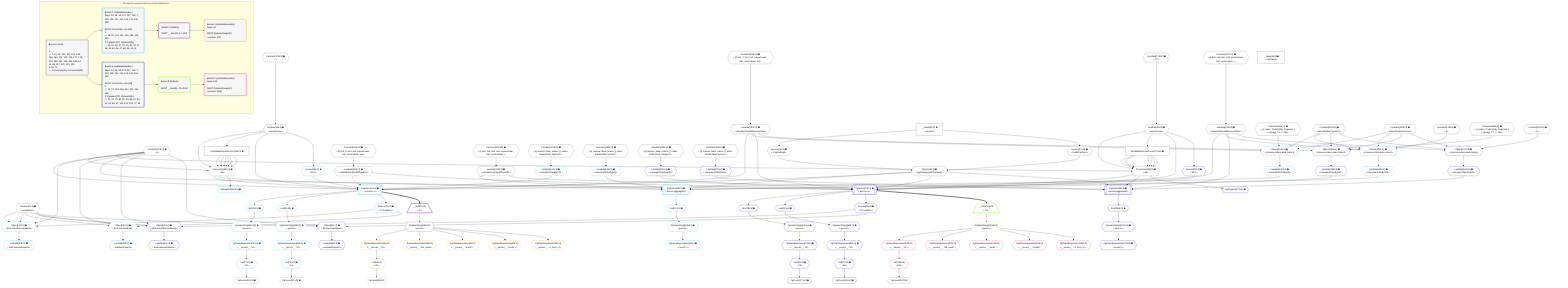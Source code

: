 %%{init: {'themeVariables': { 'fontSize': '12px'}}}%%
graph TD
    classDef path fill:#eee,stroke:#000,color:#000
    classDef plan fill:#fff,stroke-width:1px,color:#000
    classDef itemplan fill:#fff,stroke-width:2px,color:#000
    classDef unbatchedplan fill:#dff,stroke-width:1px,color:#000
    classDef sideeffectplan fill:#fcc,stroke-width:2px,color:#000
    classDef bucket fill:#f6f6f6,color:#000,stroke-width:2px,text-align:left


    %% plan dependencies
    Connection15{{"Connection[15∈0] ➊<br />ᐸ11ᐳ"}}:::plan
    Constant174{{"Constant[174∈0] ➊<br />ᐸ2ᐳ"}}:::plan
    Lambda16{{"Lambda[16∈0] ➊<br />ᐸparseCursorᐳ"}}:::plan
    PgValidateParsedCursor18["PgValidateParsedCursor[18∈0] ➊"]:::plan
    Constant174 & Lambda16 & PgValidateParsedCursor18 & PgValidateParsedCursor18 & PgValidateParsedCursor18 & PgValidateParsedCursor18 & PgValidateParsedCursor18 & PgValidateParsedCursor18 --> Connection15
    Connection68{{"Connection[68∈0] ➊<br />ᐸ66ᐳ"}}:::plan
    Lambda69{{"Lambda[69∈0] ➊<br />ᐸparseCursorᐳ"}}:::plan
    PgValidateParsedCursor71["PgValidateParsedCursor[71∈0] ➊"]:::plan
    Constant174 & Lambda69 & PgValidateParsedCursor71 & PgValidateParsedCursor71 & PgValidateParsedCursor71 & PgValidateParsedCursor71 & PgValidateParsedCursor71 & PgValidateParsedCursor71 --> Connection68
    Object14{{"Object[14∈0] ➊<br />ᐸ{pgSettings,withPgClient}ᐳ"}}:::plan
    Access12{{"Access[12∈0] ➊<br />ᐸ2.pgSettingsᐳ"}}:::plan
    Access13{{"Access[13∈0] ➊<br />ᐸ2.withPgClientᐳ"}}:::plan
    Access12 & Access13 --> Object14
    __Value2["__Value[2∈0] ➊<br />ᐸcontextᐳ"]:::plan
    __Value2 --> Access12
    __Value2 --> Access13
    Constant175{{"Constant[175∈0] ➊<br />ᐸ''ᐳ"}}:::plan
    Constant175 --> Lambda16
    Lambda16 --> PgValidateParsedCursor18
    Constant176{{"Constant[176∈0] ➊<br />ᐸ'27'ᐳ"}}:::plan
    Constant176 --> Lambda69
    Lambda69 --> PgValidateParsedCursor71
    Lambda117{{"Lambda[117∈0] ➊<br />ᐸcalculateShouldReverseOrderᐳ"}}:::plan
    Constant183{{"Constant[183∈0] ➊<br />ᐸ§{ first: 2, last: null, cursorLower: null, cursorUpper: nulᐳ"}}:::plan
    Constant183 --> Lambda117
    Lambda120{{"Lambda[120∈0] ➊<br />ᐸcalculateLimitAndOffsetSQLᐳ"}}:::plan
    Constant184{{"Constant[184∈0] ➊<br />ᐸ§{ first: 2, last: null, cursorLower: null, cursorUpper: nulᐳ"}}:::plan
    Constant184 --> Lambda120
    Lambda133{{"Lambda[133∈0] ➊<br />ᐸcalculateShouldReverseOrderᐳ"}}:::plan
    Constant177{{"Constant[177∈0] ➊<br />ᐸ§{ first: null, last: null, cursorLower: null, cursorUpper: ᐳ"}}:::plan
    Constant177 --> Lambda133
    Lambda135{{"Lambda[135∈0] ➊<br />ᐸcalculateLimitAndOffsetSQLᐳ"}}:::plan
    Constant178{{"Constant[178∈0] ➊<br />ᐸ§{ first: null, last: null, cursorLower: null, cursorUpper: ᐳ"}}:::plan
    Constant178 --> Lambda135
    __Value4["__Value[4∈0] ➊<br />ᐸrootValueᐳ"]:::plan
    Constant7{{"Constant[7∈0] ➊<br />ᐸundefinedᐳ"}}:::plan
    Constant121{{"Constant[121∈0] ➊<br />ᐸ[ { codec: Codec(int4), fragment: { n: [Array], f: 0, c: 266ᐳ"}}:::plan
    Constant122{{"Constant[122∈0] ➊<br />ᐸsql.identifier(”person”)ᐳ"}}:::plan
    Constant123{{"Constant[123∈0] ➊<br />ᐸRecordCodec(person)ᐳ"}}:::plan
    Constant136{{"Constant[136∈0] ➊<br />ᐸ[]ᐳ"}}:::plan
    Constant150{{"Constant[150∈0] ➊<br />ᐸ[ { codec: Codec(int4), fragment: { n: [Array], f: 0, c: 266ᐳ"}}:::plan
    Constant164{{"Constant[164∈0] ➊<br />ᐸ[]ᐳ"}}:::plan
    Constant179{{"Constant[179∈0] ➊<br />ᐸ§{ reverse: false, orders: [ { codec: Codec(int4), fragment:ᐳ"}}:::plan
    Constant180{{"Constant[180∈0] ➊<br />ᐸ§{ reverse: false, orders: [], alias: sql.identifier(”personᐳ"}}:::plan
    Constant181{{"Constant[181∈0] ➊<br />ᐸ§{ reverse: false, orders: [ { codec: Codec(int4), fragment:ᐳ"}}:::plan
    Constant182{{"Constant[182∈0] ➊<br />ᐸ§{ reverse: false, orders: [], alias: sql.identifier(”personᐳ"}}:::plan
    PgSelect17[["PgSelect[17∈1] ➊<br />ᐸperson+1ᐳ"]]:::plan
    Access19{{"Access[19∈1] ➊<br />ᐸ16.1ᐳ"}}:::plan
    Lambda125{{"Lambda[125∈1] ➊<br />ᐸcalculateOrderBySQLᐳ"}}:::plan
    Lambda131{{"Lambda[131∈1] ➊<br />ᐸcalculateOrderBySQLᐳ"}}:::plan
    Object14 & Connection15 & Lambda16 & Constant174 & Access19 & Lambda117 & Lambda120 & Lambda125 & Lambda131 --> PgSelect17
    PgSelect46[["PgSelect[46∈1] ➊<br />ᐸperson(aggregate)ᐳ"]]:::plan
    Lambda140{{"Lambda[140∈1] ➊<br />ᐸcalculateOrderBySQLᐳ"}}:::plan
    Lambda145{{"Lambda[145∈1] ➊<br />ᐸcalculateOrderBySQLᐳ"}}:::plan
    Object14 & Connection15 & Lambda133 & Lambda135 & Lambda140 & Lambda145 --> PgSelect46
    Object43{{"Object[43∈1] ➊<br />ᐸ{first,last,offset,hasMore}ᐳ"}}:::plan
    Access37{{"Access[37∈1] ➊<br />ᐸ17.hasMoreᐳ"}}:::plan
    Constant174 & Constant7 & Constant7 & Access37 --> Object43
    Object124{{"Object[124∈1] ➊<br />ᐸ{reverse,orders,alias,codec}ᐳ"}}:::plan
    Lambda117 & Constant121 & Constant122 & Constant123 --> Object124
    Object139{{"Object[139∈1] ➊<br />ᐸ{reverse,orders,alias,codec}ᐳ"}}:::plan
    Lambda133 & Constant136 & Constant122 & Constant123 --> Object139
    Object38{{"Object[38∈1] ➊<br />ᐸ{first,last,hasMore}ᐳ"}}:::plan
    Constant174 & Constant7 & Access37 --> Object38
    Lambda16 --> Access19
    PgPageInfo20{{"PgPageInfo[20∈1] ➊"}}:::plan
    Connection15 --> PgPageInfo20
    First22{{"First[22∈1] ➊"}}:::plan
    PgSelect17 --> First22
    PgSelectSingle23{{"PgSelectSingle[23∈1] ➊<br />ᐸpersonᐳ"}}:::plan
    First22 --> PgSelectSingle23
    PgCursor24{{"PgCursor[24∈1] ➊"}}:::plan
    List27{{"List[27∈1] ➊<br />ᐸ26ᐳ"}}:::plan
    List27 --> PgCursor24
    PgClassExpression26{{"PgClassExpression[26∈1] ➊<br />ᐸ__person__.”id”ᐳ"}}:::plan
    PgSelectSingle23 --> PgClassExpression26
    PgClassExpression26 --> List27
    Last29{{"Last[29∈1] ➊"}}:::plan
    PgSelect17 --> Last29
    PgSelectSingle30{{"PgSelectSingle[30∈1] ➊<br />ᐸpersonᐳ"}}:::plan
    Last29 --> PgSelectSingle30
    PgCursor31{{"PgCursor[31∈1] ➊"}}:::plan
    List34{{"List[34∈1] ➊<br />ᐸ33ᐳ"}}:::plan
    List34 --> PgCursor31
    PgClassExpression33{{"PgClassExpression[33∈1] ➊<br />ᐸ__person__.”id”ᐳ"}}:::plan
    PgSelectSingle30 --> PgClassExpression33
    PgClassExpression33 --> List34
    PgSelect17 --> Access37
    Lambda39{{"Lambda[39∈1] ➊<br />ᐸhasNextPageCbᐳ"}}:::plan
    Object38 --> Lambda39
    Lambda44{{"Lambda[44∈1] ➊<br />ᐸhasPreviousPageCbᐳ"}}:::plan
    Object43 --> Lambda44
    First47{{"First[47∈1] ➊"}}:::plan
    PgSelect46 --> First47
    PgSelectSingle48{{"PgSelectSingle[48∈1] ➊<br />ᐸpersonᐳ"}}:::plan
    First47 --> PgSelectSingle48
    PgClassExpression49{{"PgClassExpression[49∈1] ➊<br />ᐸcount(*)ᐳ"}}:::plan
    PgSelectSingle48 --> PgClassExpression49
    Object124 --> Lambda125
    Constant179 --> Lambda131
    Object139 --> Lambda140
    Constant180 --> Lambda145
    __Item52[/"__Item[52∈2]<br />ᐸ17ᐳ"\]:::itemplan
    PgSelect17 ==> __Item52
    PgSelectSingle53{{"PgSelectSingle[53∈2]<br />ᐸpersonᐳ"}}:::plan
    __Item52 --> PgSelectSingle53
    PgCursor54{{"PgCursor[54∈3]"}}:::plan
    List56{{"List[56∈3]<br />ᐸ55ᐳ"}}:::plan
    List56 --> PgCursor54
    PgClassExpression55{{"PgClassExpression[55∈3]<br />ᐸ__person__.”id”ᐳ"}}:::plan
    PgSelectSingle53 --> PgClassExpression55
    PgClassExpression55 --> List56
    PgClassExpression58{{"PgClassExpression[58∈3]<br />ᐸ__person__...full_name”ᐳ"}}:::plan
    PgSelectSingle53 --> PgClassExpression58
    PgClassExpression59{{"PgClassExpression[59∈3]<br />ᐸ__person__.”email”ᐳ"}}:::plan
    PgSelectSingle53 --> PgClassExpression59
    PgClassExpression60{{"PgClassExpression[60∈3]<br />ᐸ__person__.”config”ᐳ"}}:::plan
    PgSelectSingle53 --> PgClassExpression60
    PgClassExpression61{{"PgClassExpression[61∈3]<br />ᐸ__person__...n_from_ip”ᐳ"}}:::plan
    PgSelectSingle53 --> PgClassExpression61
    PgSelect70[["PgSelect[70∈4] ➊<br />ᐸperson+1ᐳ"]]:::plan
    Access72{{"Access[72∈4] ➊<br />ᐸ69.1ᐳ"}}:::plan
    Lambda154{{"Lambda[154∈4] ➊<br />ᐸcalculateOrderBySQLᐳ"}}:::plan
    Lambda159{{"Lambda[159∈4] ➊<br />ᐸcalculateOrderBySQLᐳ"}}:::plan
    Object14 & Connection68 & Lambda69 & Constant174 & Access72 & Lambda117 & Lambda120 & Lambda154 & Lambda159 --> PgSelect70
    PgSelect99[["PgSelect[99∈4] ➊<br />ᐸperson(aggregate)ᐳ"]]:::plan
    Lambda168{{"Lambda[168∈4] ➊<br />ᐸcalculateOrderBySQLᐳ"}}:::plan
    Lambda173{{"Lambda[173∈4] ➊<br />ᐸcalculateOrderBySQLᐳ"}}:::plan
    Object14 & Connection68 & Lambda133 & Lambda135 & Lambda168 & Lambda173 --> PgSelect99
    Object96{{"Object[96∈4] ➊<br />ᐸ{first,last,offset,hasMore}ᐳ"}}:::plan
    Access90{{"Access[90∈4] ➊<br />ᐸ70.hasMoreᐳ"}}:::plan
    Constant174 & Constant7 & Constant7 & Access90 --> Object96
    Object153{{"Object[153∈4] ➊<br />ᐸ{reverse,orders,alias,codec}ᐳ"}}:::plan
    Lambda117 & Constant150 & Constant122 & Constant123 --> Object153
    Object167{{"Object[167∈4] ➊<br />ᐸ{reverse,orders,alias,codec}ᐳ"}}:::plan
    Lambda133 & Constant164 & Constant122 & Constant123 --> Object167
    Object91{{"Object[91∈4] ➊<br />ᐸ{first,last,hasMore}ᐳ"}}:::plan
    Constant174 & Constant7 & Access90 --> Object91
    Lambda69 --> Access72
    PgPageInfo73{{"PgPageInfo[73∈4] ➊"}}:::plan
    Connection68 --> PgPageInfo73
    First75{{"First[75∈4] ➊"}}:::plan
    PgSelect70 --> First75
    PgSelectSingle76{{"PgSelectSingle[76∈4] ➊<br />ᐸpersonᐳ"}}:::plan
    First75 --> PgSelectSingle76
    PgCursor77{{"PgCursor[77∈4] ➊"}}:::plan
    List80{{"List[80∈4] ➊<br />ᐸ79ᐳ"}}:::plan
    List80 --> PgCursor77
    PgClassExpression79{{"PgClassExpression[79∈4] ➊<br />ᐸ__person__.”id”ᐳ"}}:::plan
    PgSelectSingle76 --> PgClassExpression79
    PgClassExpression79 --> List80
    Last82{{"Last[82∈4] ➊"}}:::plan
    PgSelect70 --> Last82
    PgSelectSingle83{{"PgSelectSingle[83∈4] ➊<br />ᐸpersonᐳ"}}:::plan
    Last82 --> PgSelectSingle83
    PgCursor84{{"PgCursor[84∈4] ➊"}}:::plan
    List87{{"List[87∈4] ➊<br />ᐸ86ᐳ"}}:::plan
    List87 --> PgCursor84
    PgClassExpression86{{"PgClassExpression[86∈4] ➊<br />ᐸ__person__.”id”ᐳ"}}:::plan
    PgSelectSingle83 --> PgClassExpression86
    PgClassExpression86 --> List87
    PgSelect70 --> Access90
    Lambda92{{"Lambda[92∈4] ➊<br />ᐸhasNextPageCbᐳ"}}:::plan
    Object91 --> Lambda92
    Lambda97{{"Lambda[97∈4] ➊<br />ᐸhasPreviousPageCbᐳ"}}:::plan
    Object96 --> Lambda97
    First100{{"First[100∈4] ➊"}}:::plan
    PgSelect99 --> First100
    PgSelectSingle101{{"PgSelectSingle[101∈4] ➊<br />ᐸpersonᐳ"}}:::plan
    First100 --> PgSelectSingle101
    PgClassExpression102{{"PgClassExpression[102∈4] ➊<br />ᐸcount(*)ᐳ"}}:::plan
    PgSelectSingle101 --> PgClassExpression102
    Object153 --> Lambda154
    Constant181 --> Lambda159
    Object167 --> Lambda168
    Constant182 --> Lambda173
    __Item105[/"__Item[105∈5]<br />ᐸ70ᐳ"\]:::itemplan
    PgSelect70 ==> __Item105
    PgSelectSingle106{{"PgSelectSingle[106∈5]<br />ᐸpersonᐳ"}}:::plan
    __Item105 --> PgSelectSingle106
    PgCursor107{{"PgCursor[107∈6]"}}:::plan
    List109{{"List[109∈6]<br />ᐸ108ᐳ"}}:::plan
    List109 --> PgCursor107
    PgClassExpression108{{"PgClassExpression[108∈6]<br />ᐸ__person__.”id”ᐳ"}}:::plan
    PgSelectSingle106 --> PgClassExpression108
    PgClassExpression108 --> List109
    PgClassExpression111{{"PgClassExpression[111∈6]<br />ᐸ__person__...full_name”ᐳ"}}:::plan
    PgSelectSingle106 --> PgClassExpression111
    PgClassExpression112{{"PgClassExpression[112∈6]<br />ᐸ__person__.”email”ᐳ"}}:::plan
    PgSelectSingle106 --> PgClassExpression112
    PgClassExpression113{{"PgClassExpression[113∈6]<br />ᐸ__person__.”config”ᐳ"}}:::plan
    PgSelectSingle106 --> PgClassExpression113
    PgClassExpression114{{"PgClassExpression[114∈6]<br />ᐸ__person__...n_from_ip”ᐳ"}}:::plan
    PgSelectSingle106 --> PgClassExpression114

    %% define steps

    subgraph "Buckets for queries/v4/connections-blankcursor"
    Bucket0("Bucket 0 (root)<br /><br />1: <br />ᐳ: 7, 12, 13, 121, 122, 123, 136, 150, 164, 174, 175, 176, 177, 178, 179, 180, 181, 182, 183, 184, 14, 16, 69, 117, 120, 133, 135<br />2: 18, 71<br />ᐳ: Connection[15], Connection[68]"):::bucket
    classDef bucket0 stroke:#696969
    class Bucket0,__Value2,__Value4,Constant7,Access12,Access13,Object14,Connection15,Lambda16,PgValidateParsedCursor18,Connection68,Lambda69,PgValidateParsedCursor71,Lambda117,Lambda120,Constant121,Constant122,Constant123,Lambda133,Lambda135,Constant136,Constant150,Constant164,Constant174,Constant175,Constant176,Constant177,Constant178,Constant179,Constant180,Constant181,Constant182,Constant183,Constant184 bucket0
    Bucket1("Bucket 1 (nullableBoundary)<br />Deps: 14, 15, 16, 174, 117, 120, 7, 133, 135, 121, 122, 123, 179, 136, 180<br /><br />ROOT Connectionᐸ11ᐳ[15]<br />1: <br />ᐳ: 19, 20, 124, 131, 139, 145, 125, 140<br />2: PgSelect[17], PgSelect[46]<br />ᐳ: 22, 23, 26, 27, 29, 30, 33, 34, 37, 38, 39, 43, 44, 47, 48, 49, 24, 31"):::bucket
    classDef bucket1 stroke:#00bfff
    class Bucket1,PgSelect17,Access19,PgPageInfo20,First22,PgSelectSingle23,PgCursor24,PgClassExpression26,List27,Last29,PgSelectSingle30,PgCursor31,PgClassExpression33,List34,Access37,Object38,Lambda39,Object43,Lambda44,PgSelect46,First47,PgSelectSingle48,PgClassExpression49,Object124,Lambda125,Lambda131,Object139,Lambda140,Lambda145 bucket1
    Bucket2("Bucket 2 (listItem)<br /><br />ROOT __Item{2}ᐸ17ᐳ[52]"):::bucket
    classDef bucket2 stroke:#7f007f
    class Bucket2,__Item52,PgSelectSingle53 bucket2
    Bucket3("Bucket 3 (nullableBoundary)<br />Deps: 53<br /><br />ROOT PgSelectSingle{2}ᐸpersonᐳ[53]"):::bucket
    classDef bucket3 stroke:#ffa500
    class Bucket3,PgCursor54,PgClassExpression55,List56,PgClassExpression58,PgClassExpression59,PgClassExpression60,PgClassExpression61 bucket3
    Bucket4("Bucket 4 (nullableBoundary)<br />Deps: 14, 68, 69, 174, 117, 120, 7, 133, 135, 150, 122, 123, 181, 164, 182<br /><br />ROOT Connectionᐸ66ᐳ[68]<br />1: <br />ᐳ: 72, 73, 153, 159, 167, 173, 154, 168<br />2: PgSelect[70], PgSelect[99]<br />ᐳ: 75, 76, 79, 80, 82, 83, 86, 87, 90, 91, 92, 96, 97, 100, 101, 102, 77, 84"):::bucket
    classDef bucket4 stroke:#0000ff
    class Bucket4,PgSelect70,Access72,PgPageInfo73,First75,PgSelectSingle76,PgCursor77,PgClassExpression79,List80,Last82,PgSelectSingle83,PgCursor84,PgClassExpression86,List87,Access90,Object91,Lambda92,Object96,Lambda97,PgSelect99,First100,PgSelectSingle101,PgClassExpression102,Object153,Lambda154,Lambda159,Object167,Lambda168,Lambda173 bucket4
    Bucket5("Bucket 5 (listItem)<br /><br />ROOT __Item{5}ᐸ70ᐳ[105]"):::bucket
    classDef bucket5 stroke:#7fff00
    class Bucket5,__Item105,PgSelectSingle106 bucket5
    Bucket6("Bucket 6 (nullableBoundary)<br />Deps: 106<br /><br />ROOT PgSelectSingle{5}ᐸpersonᐳ[106]"):::bucket
    classDef bucket6 stroke:#ff1493
    class Bucket6,PgCursor107,PgClassExpression108,List109,PgClassExpression111,PgClassExpression112,PgClassExpression113,PgClassExpression114 bucket6
    Bucket0 --> Bucket1 & Bucket4
    Bucket1 --> Bucket2
    Bucket2 --> Bucket3
    Bucket4 --> Bucket5
    Bucket5 --> Bucket6
    end